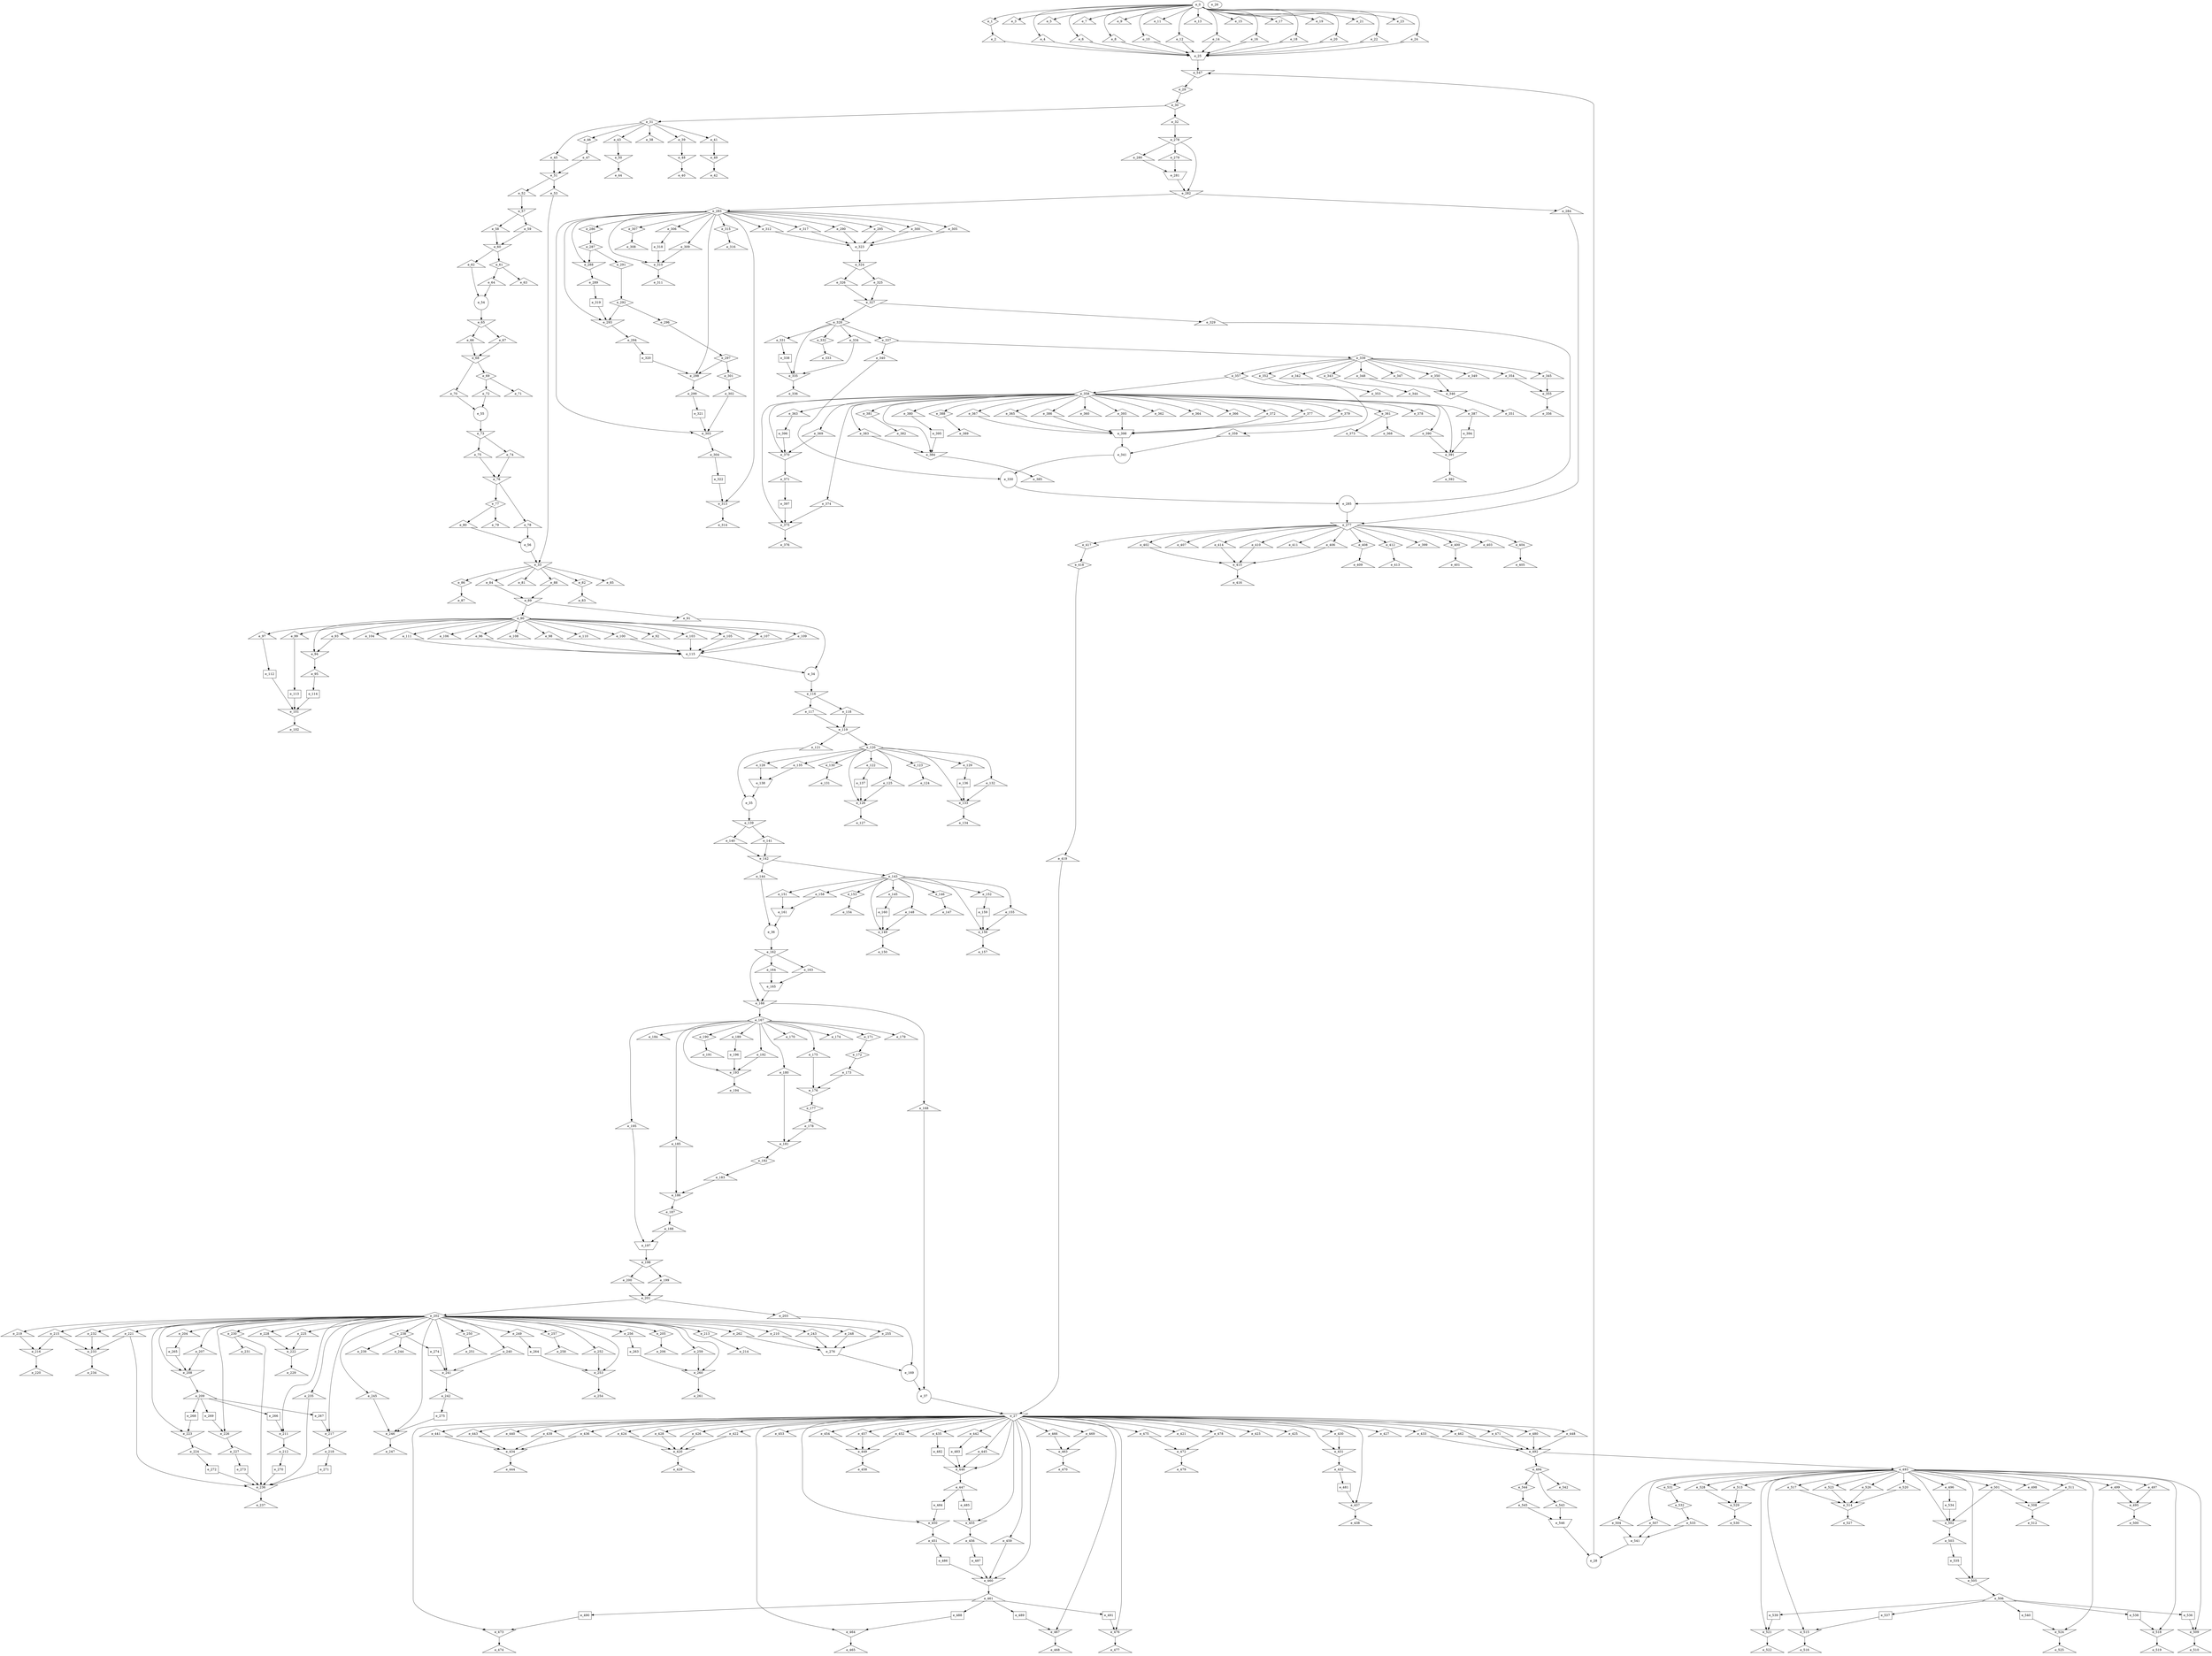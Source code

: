digraph control_path {
  e_0: entry_node : n ;
  e_1 [shape = diamond];
  e_2 [shape = triangle];
  e_3 [shape = triangle];
  e_4 [shape = triangle];
  e_5 [shape = triangle];
  e_6 [shape = triangle];
  e_7 [shape = triangle];
  e_8 [shape = triangle];
  e_9 [shape = triangle];
  e_10 [shape = triangle];
  e_11 [shape = triangle];
  e_12 [shape = triangle];
  e_13 [shape = triangle];
  e_14 [shape = triangle];
  e_15 [shape = triangle];
  e_16 [shape = triangle];
  e_17 [shape = triangle];
  e_18 [shape = triangle];
  e_19 [shape = triangle];
  e_20 [shape = triangle];
  e_21 [shape = triangle];
  e_22 [shape = triangle];
  e_23 [shape = triangle];
  e_24 [shape = triangle];
  e_25 [shape = invtrapezium];
  e_26: exit_node : s ;
  e_27 [shape = invtriangle];
  e_28 [shape = circle];
  e_29 [shape = diamond];
  e_30 [shape = diamond];
  e_31 [shape = diamond];
  e_32 [shape = triangle];
  e_33 [shape = invtriangle];
  e_34 [shape = circle];
  e_35 [shape = circle];
  e_36 [shape = circle];
  e_37 [shape = circle];
  e_38 [shape = triangle];
  e_39 [shape = triangle];
  e_40 [shape = triangle];
  e_41 [shape = triangle];
  e_42 [shape = triangle];
  e_43 [shape = triangle];
  e_44 [shape = triangle];
  e_45 [shape = triangle];
  e_46 [shape = diamond];
  e_47 [shape = triangle];
  e_48 [shape = invtriangle];
  e_49 [shape = invtriangle];
  e_50 [shape = invtriangle];
  e_51 [shape = invtriangle];
  e_52 [shape = triangle];
  e_53 [shape = triangle];
  e_54 [shape = circle];
  e_55 [shape = circle];
  e_56 [shape = circle];
  e_57 [shape = invtriangle];
  e_58 [shape = triangle];
  e_59 [shape = triangle];
  e_60 [shape = invtriangle];
  e_61 [shape = diamond];
  e_62 [shape = triangle];
  e_63 [shape = triangle];
  e_64 [shape = triangle];
  e_65 [shape = invtriangle];
  e_66 [shape = triangle];
  e_67 [shape = triangle];
  e_68 [shape = invtriangle];
  e_69 [shape = diamond];
  e_70 [shape = triangle];
  e_71 [shape = triangle];
  e_72 [shape = triangle];
  e_73 [shape = invtriangle];
  e_74 [shape = triangle];
  e_75 [shape = triangle];
  e_76 [shape = invtriangle];
  e_77 [shape = diamond];
  e_78 [shape = triangle];
  e_79 [shape = triangle];
  e_80 [shape = triangle];
  e_81 [shape = triangle];
  e_82 [shape = diamond];
  e_83 [shape = triangle];
  e_84 [shape = triangle];
  e_85 [shape = triangle];
  e_86 [shape = diamond];
  e_87 [shape = triangle];
  e_88 [shape = triangle];
  e_89 [shape = invtriangle];
  e_90 [shape = diamond];
  e_91 [shape = triangle];
  e_92 [shape = triangle];
  e_93 [shape = triangle];
  e_94 [shape = invtriangle];
  e_95 [shape = triangle];
  e_96 [shape = triangle];
  e_97 [shape = triangle];
  e_98 [shape = triangle];
  e_99 [shape = triangle];
  e_100 [shape = triangle];
  e_101 [shape = invtriangle];
  e_102 [shape = triangle];
  e_103 [shape = triangle];
  e_104 [shape = triangle];
  e_105 [shape = triangle];
  e_106 [shape = triangle];
  e_107 [shape = triangle];
  e_108 [shape = triangle];
  e_109 [shape = triangle];
  e_110 [shape = triangle];
  e_111 [shape = triangle];
  e_112 [shape = dot];
  e_113 [shape = dot];
  e_114 [shape = dot];
  e_115 [shape = invtrapezium];
  e_116 [shape = invtriangle];
  e_117 [shape = triangle];
  e_118 [shape = triangle];
  e_119 [shape = invtriangle];
  e_120 [shape = diamond];
  e_121 [shape = triangle];
  e_122 [shape = triangle];
  e_123 [shape = diamond];
  e_124 [shape = triangle];
  e_125 [shape = triangle];
  e_126 [shape = invtriangle];
  e_127 [shape = triangle];
  e_128 [shape = triangle];
  e_129 [shape = triangle];
  e_130 [shape = diamond];
  e_131 [shape = triangle];
  e_132 [shape = triangle];
  e_133 [shape = invtriangle];
  e_134 [shape = triangle];
  e_135 [shape = triangle];
  e_136 [shape = dot];
  e_137 [shape = dot];
  e_138 [shape = invtrapezium];
  e_139 [shape = invtriangle];
  e_140 [shape = triangle];
  e_141 [shape = triangle];
  e_142 [shape = invtriangle];
  e_143 [shape = diamond];
  e_144 [shape = triangle];
  e_145 [shape = triangle];
  e_146 [shape = diamond];
  e_147 [shape = triangle];
  e_148 [shape = triangle];
  e_149 [shape = invtriangle];
  e_150 [shape = triangle];
  e_151 [shape = triangle];
  e_152 [shape = triangle];
  e_153 [shape = diamond];
  e_154 [shape = triangle];
  e_155 [shape = triangle];
  e_156 [shape = invtriangle];
  e_157 [shape = triangle];
  e_158 [shape = triangle];
  e_159 [shape = dot];
  e_160 [shape = dot];
  e_161 [shape = invtrapezium];
  e_162 [shape = invtriangle];
  e_163 [shape = triangle];
  e_164 [shape = triangle];
  e_165 [shape = invtrapezium];
  e_166 [shape = invtriangle];
  e_167 [shape = diamond];
  e_168 [shape = triangle];
  e_169 [shape = circle];
  e_170 [shape = triangle];
  e_171 [shape = diamond];
  e_172 [shape = diamond];
  e_173 [shape = triangle];
  e_174 [shape = triangle];
  e_175 [shape = triangle];
  e_176 [shape = invtriangle];
  e_177 [shape = diamond];
  e_178 [shape = triangle];
  e_179 [shape = triangle];
  e_180 [shape = triangle];
  e_181 [shape = invtriangle];
  e_182 [shape = diamond];
  e_183 [shape = triangle];
  e_184 [shape = triangle];
  e_185 [shape = triangle];
  e_186 [shape = invtriangle];
  e_187 [shape = diamond];
  e_188 [shape = triangle];
  e_189 [shape = triangle];
  e_190 [shape = diamond];
  e_191 [shape = triangle];
  e_192 [shape = triangle];
  e_193 [shape = invtriangle];
  e_194 [shape = triangle];
  e_195 [shape = triangle];
  e_196 [shape = dot];
  e_197 [shape = invtrapezium];
  e_198 [shape = invtriangle];
  e_199 [shape = triangle];
  e_200 [shape = triangle];
  e_201 [shape = invtriangle];
  e_202 [shape = diamond];
  e_203 [shape = triangle];
  e_204 [shape = triangle];
  e_205 [shape = diamond];
  e_206 [shape = triangle];
  e_207 [shape = triangle];
  e_208 [shape = invtriangle];
  e_209 [shape = triangle];
  e_210 [shape = triangle];
  e_211 [shape = invtriangle];
  e_212 [shape = triangle];
  e_213 [shape = diamond];
  e_214 [shape = triangle];
  e_215 [shape = triangle];
  e_216 [shape = invtriangle];
  e_217 [shape = invtriangle];
  e_218 [shape = triangle];
  e_219 [shape = triangle];
  e_220 [shape = triangle];
  e_221 [shape = triangle];
  e_222 [shape = invtriangle];
  e_223 [shape = invtriangle];
  e_224 [shape = triangle];
  e_225 [shape = triangle];
  e_226 [shape = invtriangle];
  e_227 [shape = triangle];
  e_228 [shape = triangle];
  e_229 [shape = triangle];
  e_230 [shape = diamond];
  e_231 [shape = triangle];
  e_232 [shape = triangle];
  e_233 [shape = invtriangle];
  e_234 [shape = triangle];
  e_235 [shape = triangle];
  e_236 [shape = invtriangle];
  e_237 [shape = triangle];
  e_238 [shape = diamond];
  e_239 [shape = triangle];
  e_240 [shape = triangle];
  e_241 [shape = invtriangle];
  e_242 [shape = triangle];
  e_243 [shape = triangle];
  e_244 [shape = triangle];
  e_245 [shape = triangle];
  e_246 [shape = invtriangle];
  e_247 [shape = triangle];
  e_248 [shape = triangle];
  e_249 [shape = triangle];
  e_250 [shape = diamond];
  e_251 [shape = triangle];
  e_252 [shape = triangle];
  e_253 [shape = invtriangle];
  e_254 [shape = triangle];
  e_255 [shape = triangle];
  e_256 [shape = triangle];
  e_257 [shape = diamond];
  e_258 [shape = triangle];
  e_259 [shape = triangle];
  e_260 [shape = invtriangle];
  e_261 [shape = triangle];
  e_262 [shape = triangle];
  e_263 [shape = dot];
  e_264 [shape = dot];
  e_265 [shape = dot];
  e_266 [shape = dot];
  e_267 [shape = dot];
  e_268 [shape = dot];
  e_269 [shape = dot];
  e_270 [shape = dot];
  e_271 [shape = dot];
  e_272 [shape = dot];
  e_273 [shape = dot];
  e_274 [shape = dot];
  e_275 [shape = dot];
  e_276 [shape = invtrapezium];
  e_277 [shape = invtriangle];
  e_278 [shape = invtriangle];
  e_279 [shape = triangle];
  e_280 [shape = triangle];
  e_281 [shape = invtrapezium];
  e_282 [shape = invtriangle];
  e_283 [shape = diamond];
  e_284 [shape = triangle];
  e_285 [shape = circle];
  e_286 [shape = diamond];
  e_287 [shape = diamond];
  e_288 [shape = invtriangle];
  e_289 [shape = triangle];
  e_290 [shape = triangle];
  e_291 [shape = diamond];
  e_292 [shape = diamond];
  e_293 [shape = invtriangle];
  e_294 [shape = triangle];
  e_295 [shape = triangle];
  e_296 [shape = diamond];
  e_297 [shape = diamond];
  e_298 [shape = invtriangle];
  e_299 [shape = triangle];
  e_300 [shape = triangle];
  e_301 [shape = diamond];
  e_302 [shape = triangle];
  e_303 [shape = invtriangle];
  e_304 [shape = triangle];
  e_305 [shape = triangle];
  e_306 [shape = triangle];
  e_307 [shape = diamond];
  e_308 [shape = triangle];
  e_309 [shape = triangle];
  e_310 [shape = invtriangle];
  e_311 [shape = triangle];
  e_312 [shape = triangle];
  e_313 [shape = invtriangle];
  e_314 [shape = triangle];
  e_315 [shape = diamond];
  e_316 [shape = triangle];
  e_317 [shape = triangle];
  e_318 [shape = dot];
  e_319 [shape = dot];
  e_320 [shape = dot];
  e_321 [shape = dot];
  e_322 [shape = dot];
  e_323 [shape = invtrapezium];
  e_324 [shape = invtriangle];
  e_325 [shape = triangle];
  e_326 [shape = triangle];
  e_327 [shape = invtriangle];
  e_328 [shape = diamond];
  e_329 [shape = triangle];
  e_330 [shape = circle];
  e_331 [shape = triangle];
  e_332 [shape = diamond];
  e_333 [shape = triangle];
  e_334 [shape = triangle];
  e_335 [shape = invtriangle];
  e_336 [shape = triangle];
  e_337 [shape = diamond];
  e_338 [shape = dot];
  e_339 [shape = diamond];
  e_340 [shape = triangle];
  e_341 [shape = circle];
  e_342 [shape = triangle];
  e_343 [shape = diamond];
  e_344 [shape = triangle];
  e_345 [shape = triangle];
  e_346 [shape = invtriangle];
  e_347 [shape = triangle];
  e_348 [shape = triangle];
  e_349 [shape = triangle];
  e_350 [shape = triangle];
  e_351 [shape = triangle];
  e_352 [shape = diamond];
  e_353 [shape = triangle];
  e_354 [shape = triangle];
  e_355 [shape = invtriangle];
  e_356 [shape = triangle];
  e_357 [shape = diamond];
  e_358 [shape = diamond];
  e_359 [shape = triangle];
  e_360 [shape = triangle];
  e_361 [shape = diamond];
  e_362 [shape = triangle];
  e_363 [shape = triangle];
  e_364 [shape = triangle];
  e_365 [shape = triangle];
  e_366 [shape = triangle];
  e_367 [shape = triangle];
  e_368 [shape = triangle];
  e_369 [shape = triangle];
  e_370 [shape = invtriangle];
  e_371 [shape = triangle];
  e_372 [shape = triangle];
  e_373 [shape = triangle];
  e_374 [shape = triangle];
  e_375 [shape = invtriangle];
  e_376 [shape = triangle];
  e_377 [shape = triangle];
  e_378 [shape = triangle];
  e_379 [shape = triangle];
  e_380 [shape = triangle];
  e_381 [shape = diamond];
  e_382 [shape = triangle];
  e_383 [shape = triangle];
  e_384 [shape = invtriangle];
  e_385 [shape = triangle];
  e_386 [shape = triangle];
  e_387 [shape = triangle];
  e_388 [shape = diamond];
  e_389 [shape = triangle];
  e_390 [shape = triangle];
  e_391 [shape = invtriangle];
  e_392 [shape = triangle];
  e_393 [shape = triangle];
  e_394 [shape = dot];
  e_395 [shape = dot];
  e_396 [shape = dot];
  e_397 [shape = dot];
  e_398 [shape = invtrapezium];
  e_399 [shape = triangle];
  e_400 [shape = diamond];
  e_401 [shape = triangle];
  e_402 [shape = triangle];
  e_403 [shape = triangle];
  e_404 [shape = diamond];
  e_405 [shape = triangle];
  e_406 [shape = triangle];
  e_407 [shape = triangle];
  e_408 [shape = diamond];
  e_409 [shape = triangle];
  e_410 [shape = triangle];
  e_411 [shape = triangle];
  e_412 [shape = diamond];
  e_413 [shape = triangle];
  e_414 [shape = triangle];
  e_415 [shape = invtriangle];
  e_416 [shape = triangle];
  e_417 [shape = diamond];
  e_418 [shape = diamond];
  e_419 [shape = triangle];
  e_420 [shape = invtriangle];
  e_421 [shape = triangle];
  e_422 [shape = triangle];
  e_423 [shape = triangle];
  e_424 [shape = triangle];
  e_425 [shape = triangle];
  e_426 [shape = triangle];
  e_427 [shape = triangle];
  e_428 [shape = triangle];
  e_429 [shape = triangle];
  e_430 [shape = triangle];
  e_431 [shape = invtriangle];
  e_432 [shape = triangle];
  e_433 [shape = triangle];
  e_434 [shape = invtriangle];
  e_435 [shape = triangle];
  e_436 [shape = triangle];
  e_437 [shape = invtriangle];
  e_438 [shape = triangle];
  e_439 [shape = triangle];
  e_440 [shape = triangle];
  e_441 [shape = triangle];
  e_442 [shape = triangle];
  e_443 [shape = triangle];
  e_444 [shape = triangle];
  e_445 [shape = triangle];
  e_446 [shape = invtriangle];
  e_447 [shape = triangle];
  e_448 [shape = triangle];
  e_449 [shape = invtriangle];
  e_450 [shape = invtriangle];
  e_451 [shape = triangle];
  e_452 [shape = triangle];
  e_453 [shape = triangle];
  e_454 [shape = triangle];
  e_455 [shape = invtriangle];
  e_456 [shape = triangle];
  e_457 [shape = triangle];
  e_458 [shape = triangle];
  e_459 [shape = triangle];
  e_460 [shape = invtriangle];
  e_461 [shape = triangle];
  e_462 [shape = triangle];
  e_463 [shape = invtriangle];
  e_464 [shape = invtriangle];
  e_465 [shape = triangle];
  e_466 [shape = triangle];
  e_467 [shape = invtriangle];
  e_468 [shape = triangle];
  e_469 [shape = triangle];
  e_470 [shape = triangle];
  e_471 [shape = triangle];
  e_472 [shape = invtriangle];
  e_473 [shape = invtriangle];
  e_474 [shape = triangle];
  e_475 [shape = triangle];
  e_476 [shape = invtriangle];
  e_477 [shape = triangle];
  e_478 [shape = triangle];
  e_479 [shape = triangle];
  e_480 [shape = triangle];
  e_481 [shape = dot];
  e_482 [shape = dot];
  e_483 [shape = dot];
  e_484 [shape = dot];
  e_485 [shape = dot];
  e_486 [shape = dot];
  e_487 [shape = dot];
  e_488 [shape = dot];
  e_489 [shape = dot];
  e_490 [shape = dot];
  e_491 [shape = dot];
  e_492 [shape = invtriangle];
  e_493 [shape = diamond];
  e_494 [shape = diamond];
  e_495 [shape = invtriangle];
  e_496 [shape = triangle];
  e_497 [shape = triangle];
  e_498 [shape = triangle];
  e_499 [shape = triangle];
  e_500 [shape = triangle];
  e_501 [shape = triangle];
  e_502 [shape = invtriangle];
  e_503 [shape = triangle];
  e_504 [shape = triangle];
  e_505 [shape = invtriangle];
  e_506 [shape = triangle];
  e_507 [shape = triangle];
  e_508 [shape = invtriangle];
  e_509 [shape = invtriangle];
  e_510 [shape = triangle];
  e_511 [shape = triangle];
  e_512 [shape = triangle];
  e_513 [shape = triangle];
  e_514 [shape = invtriangle];
  e_515 [shape = invtriangle];
  e_516 [shape = triangle];
  e_517 [shape = triangle];
  e_518 [shape = invtriangle];
  e_519 [shape = triangle];
  e_520 [shape = triangle];
  e_521 [shape = invtriangle];
  e_522 [shape = triangle];
  e_523 [shape = triangle];
  e_524 [shape = invtriangle];
  e_525 [shape = triangle];
  e_526 [shape = triangle];
  e_527 [shape = triangle];
  e_528 [shape = triangle];
  e_529 [shape = invtriangle];
  e_530 [shape = triangle];
  e_531 [shape = diamond];
  e_532 [shape = diamond];
  e_533 [shape = triangle];
  e_534 [shape = dot];
  e_535 [shape = dot];
  e_536 [shape = dot];
  e_537 [shape = dot];
  e_538 [shape = dot];
  e_539 [shape = dot];
  e_540 [shape = dot];
  e_541 [shape = invtrapezium];
  e_542 [shape = triangle];
  e_543 [shape = triangle];
  e_544 [shape = diamond];
  e_545 [shape = triangle];
  e_546 [shape = invtrapezium];
  e_547 [shape = invtriangle];
  e_0 -> e_1;
  e_1 -> e_2;
  e_0 -> e_3;
  e_0 -> e_4;
  e_0 -> e_5;
  e_0 -> e_6;
  e_0 -> e_7;
  e_0 -> e_8;
  e_0 -> e_9;
  e_0 -> e_10;
  e_0 -> e_11;
  e_0 -> e_12;
  e_0 -> e_13;
  e_0 -> e_14;
  e_0 -> e_15;
  e_0 -> e_16;
  e_0 -> e_17;
  e_0 -> e_18;
  e_0 -> e_19;
  e_0 -> e_20;
  e_0 -> e_21;
  e_0 -> e_22;
  e_0 -> e_23;
  e_0 -> e_24;
  e_4 -> e_25;
  e_6 -> e_25;
  e_8 -> e_25;
  e_10 -> e_25;
  e_12 -> e_25;
  e_14 -> e_25;
  e_16 -> e_25;
  e_18 -> e_25;
  e_20 -> e_25;
  e_22 -> e_25;
  e_24 -> e_25;
  e_2 -> e_25;
  e_37 -> e_27;
  e_419 -> e_27;
  e_541 -> e_28;
  e_546 -> e_28;
  e_547 -> e_29;
  e_29 -> e_30;
  e_30 -> e_31;
  e_30 -> e_32;
  e_56 -> e_33;
  e_53 -> e_33;
  e_115 -> e_34;
  e_91 -> e_34;
  e_138 -> e_35;
  e_121 -> e_35;
  e_144 -> e_36;
  e_161 -> e_36;
  e_168 -> e_37;
  e_169 -> e_37;
  e_31 -> e_38;
  e_31 -> e_39;
  e_48 -> e_40;
  e_31 -> e_41;
  e_49 -> e_42;
  e_31 -> e_43;
  e_50 -> e_44;
  e_31 -> e_45;
  e_31 -> e_46;
  e_46 -> e_47;
  e_39 -> e_48;
  e_41 -> e_49;
  e_43 -> e_50;
  e_47 -> e_51;
  e_45 -> e_51;
  e_51 -> e_52;
  e_51 -> e_53;
  e_62 -> e_54;
  e_64 -> e_54;
  e_70 -> e_55;
  e_72 -> e_55;
  e_78 -> e_56;
  e_80 -> e_56;
  e_52 -> e_57;
  e_57 -> e_58;
  e_57 -> e_59;
  e_58 -> e_60;
  e_59 -> e_60;
  e_60 -> e_61;
  e_60 -> e_62;
  e_61 -> e_63;
  e_61 -> e_64;
  e_54 -> e_65;
  e_65 -> e_66;
  e_65 -> e_67;
  e_66 -> e_68;
  e_67 -> e_68;
  e_68 -> e_69;
  e_68 -> e_70;
  e_69 -> e_71;
  e_69 -> e_72;
  e_55 -> e_73;
  e_73 -> e_74;
  e_73 -> e_75;
  e_74 -> e_76;
  e_75 -> e_76;
  e_76 -> e_77;
  e_76 -> e_78;
  e_77 -> e_79;
  e_77 -> e_80;
  e_33 -> e_81;
  e_33 -> e_82;
  e_82 -> e_83;
  e_33 -> e_84;
  e_33 -> e_85;
  e_33 -> e_86;
  e_86 -> e_87;
  e_33 -> e_88;
  e_84 -> e_89;
  e_88 -> e_89;
  e_89 -> e_90;
  e_89 -> e_91;
  e_90 -> e_92;
  e_90 -> e_93;
  e_90 -> e_94;
  e_93 -> e_94;
  e_94 -> e_95;
  e_90 -> e_96;
  e_90 -> e_97;
  e_90 -> e_98;
  e_90 -> e_99;
  e_90 -> e_100;
  e_112 -> e_101;
  e_113 -> e_101;
  e_114 -> e_101;
  e_101 -> e_102;
  e_90 -> e_103;
  e_90 -> e_104;
  e_90 -> e_105;
  e_90 -> e_106;
  e_90 -> e_107;
  e_90 -> e_108;
  e_90 -> e_109;
  e_90 -> e_110;
  e_90 -> e_111;
  e_97 -> e_112;
  e_99 -> e_113;
  e_95 -> e_114;
  e_98 -> e_115;
  e_100 -> e_115;
  e_105 -> e_115;
  e_103 -> e_115;
  e_109 -> e_115;
  e_111 -> e_115;
  e_96 -> e_115;
  e_107 -> e_115;
  e_34 -> e_116;
  e_116 -> e_117;
  e_116 -> e_118;
  e_117 -> e_119;
  e_118 -> e_119;
  e_119 -> e_120;
  e_119 -> e_121;
  e_120 -> e_122;
  e_120 -> e_123;
  e_123 -> e_124;
  e_120 -> e_125;
  e_125 -> e_126;
  e_137 -> e_126;
  e_120 -> e_126;
  e_126 -> e_127;
  e_120 -> e_128;
  e_120 -> e_129;
  e_120 -> e_130;
  e_130 -> e_131;
  e_120 -> e_132;
  e_132 -> e_133;
  e_136 -> e_133;
  e_120 -> e_133;
  e_133 -> e_134;
  e_120 -> e_135;
  e_129 -> e_136;
  e_122 -> e_137;
  e_128 -> e_138;
  e_135 -> e_138;
  e_35 -> e_139;
  e_139 -> e_140;
  e_139 -> e_141;
  e_140 -> e_142;
  e_141 -> e_142;
  e_142 -> e_143;
  e_142 -> e_144;
  e_143 -> e_145;
  e_143 -> e_146;
  e_146 -> e_147;
  e_143 -> e_148;
  e_143 -> e_149;
  e_148 -> e_149;
  e_160 -> e_149;
  e_149 -> e_150;
  e_143 -> e_151;
  e_143 -> e_152;
  e_143 -> e_153;
  e_153 -> e_154;
  e_143 -> e_155;
  e_143 -> e_156;
  e_155 -> e_156;
  e_159 -> e_156;
  e_156 -> e_157;
  e_143 -> e_158;
  e_152 -> e_159;
  e_145 -> e_160;
  e_151 -> e_161;
  e_158 -> e_161;
  e_36 -> e_162;
  e_162 -> e_163;
  e_162 -> e_164;
  e_163 -> e_165;
  e_164 -> e_165;
  e_162 -> e_166;
  e_165 -> e_166;
  e_166 -> e_167;
  e_166 -> e_168;
  e_203 -> e_169;
  e_276 -> e_169;
  e_167 -> e_170;
  e_167 -> e_171;
  e_171 -> e_172;
  e_172 -> e_173;
  e_167 -> e_174;
  e_167 -> e_175;
  e_173 -> e_176;
  e_175 -> e_176;
  e_176 -> e_177;
  e_177 -> e_178;
  e_167 -> e_179;
  e_167 -> e_180;
  e_178 -> e_181;
  e_180 -> e_181;
  e_181 -> e_182;
  e_182 -> e_183;
  e_167 -> e_184;
  e_167 -> e_185;
  e_183 -> e_186;
  e_185 -> e_186;
  e_186 -> e_187;
  e_187 -> e_188;
  e_167 -> e_189;
  e_167 -> e_190;
  e_190 -> e_191;
  e_167 -> e_192;
  e_167 -> e_193;
  e_192 -> e_193;
  e_196 -> e_193;
  e_193 -> e_194;
  e_167 -> e_195;
  e_189 -> e_196;
  e_188 -> e_197;
  e_195 -> e_197;
  e_197 -> e_198;
  e_198 -> e_199;
  e_198 -> e_200;
  e_199 -> e_201;
  e_200 -> e_201;
  e_201 -> e_202;
  e_201 -> e_203;
  e_202 -> e_204;
  e_202 -> e_205;
  e_205 -> e_206;
  e_202 -> e_207;
  e_202 -> e_208;
  e_207 -> e_208;
  e_265 -> e_208;
  e_208 -> e_209;
  e_202 -> e_210;
  e_202 -> e_211;
  e_266 -> e_211;
  e_211 -> e_212;
  e_202 -> e_213;
  e_213 -> e_214;
  e_202 -> e_215;
  e_215 -> e_216;
  e_219 -> e_216;
  e_202 -> e_217;
  e_267 -> e_217;
  e_217 -> e_218;
  e_202 -> e_219;
  e_216 -> e_220;
  e_202 -> e_221;
  e_225 -> e_222;
  e_228 -> e_222;
  e_202 -> e_223;
  e_268 -> e_223;
  e_223 -> e_224;
  e_202 -> e_225;
  e_202 -> e_226;
  e_269 -> e_226;
  e_226 -> e_227;
  e_202 -> e_228;
  e_222 -> e_229;
  e_202 -> e_230;
  e_230 -> e_231;
  e_202 -> e_232;
  e_215 -> e_233;
  e_221 -> e_233;
  e_232 -> e_233;
  e_233 -> e_234;
  e_202 -> e_235;
  e_221 -> e_236;
  e_230 -> e_236;
  e_235 -> e_236;
  e_270 -> e_236;
  e_271 -> e_236;
  e_272 -> e_236;
  e_273 -> e_236;
  e_236 -> e_237;
  e_202 -> e_238;
  e_238 -> e_239;
  e_202 -> e_240;
  e_202 -> e_241;
  e_240 -> e_241;
  e_274 -> e_241;
  e_241 -> e_242;
  e_202 -> e_243;
  e_238 -> e_244;
  e_202 -> e_245;
  e_202 -> e_246;
  e_245 -> e_246;
  e_275 -> e_246;
  e_246 -> e_247;
  e_202 -> e_248;
  e_202 -> e_249;
  e_202 -> e_250;
  e_250 -> e_251;
  e_202 -> e_252;
  e_202 -> e_253;
  e_252 -> e_253;
  e_264 -> e_253;
  e_253 -> e_254;
  e_202 -> e_255;
  e_202 -> e_256;
  e_202 -> e_257;
  e_257 -> e_258;
  e_202 -> e_259;
  e_202 -> e_260;
  e_259 -> e_260;
  e_263 -> e_260;
  e_260 -> e_261;
  e_202 -> e_262;
  e_256 -> e_263;
  e_249 -> e_264;
  e_204 -> e_265;
  e_209 -> e_266;
  e_209 -> e_267;
  e_209 -> e_268;
  e_209 -> e_269;
  e_212 -> e_270;
  e_218 -> e_271;
  e_224 -> e_272;
  e_227 -> e_273;
  e_238 -> e_274;
  e_242 -> e_275;
  e_210 -> e_276;
  e_243 -> e_276;
  e_248 -> e_276;
  e_255 -> e_276;
  e_262 -> e_276;
  e_284 -> e_277;
  e_285 -> e_277;
  e_32 -> e_278;
  e_278 -> e_279;
  e_278 -> e_280;
  e_279 -> e_281;
  e_280 -> e_281;
  e_278 -> e_282;
  e_281 -> e_282;
  e_282 -> e_283;
  e_282 -> e_284;
  e_329 -> e_285;
  e_330 -> e_285;
  e_283 -> e_286;
  e_286 -> e_287;
  e_283 -> e_288;
  e_287 -> e_288;
  e_288 -> e_289;
  e_283 -> e_290;
  e_287 -> e_291;
  e_291 -> e_292;
  e_283 -> e_293;
  e_292 -> e_293;
  e_319 -> e_293;
  e_293 -> e_294;
  e_283 -> e_295;
  e_292 -> e_296;
  e_296 -> e_297;
  e_283 -> e_298;
  e_297 -> e_298;
  e_320 -> e_298;
  e_298 -> e_299;
  e_283 -> e_300;
  e_297 -> e_301;
  e_301 -> e_302;
  e_283 -> e_303;
  e_302 -> e_303;
  e_321 -> e_303;
  e_303 -> e_304;
  e_283 -> e_305;
  e_283 -> e_306;
  e_283 -> e_307;
  e_307 -> e_308;
  e_283 -> e_309;
  e_283 -> e_310;
  e_309 -> e_310;
  e_318 -> e_310;
  e_310 -> e_311;
  e_283 -> e_312;
  e_283 -> e_313;
  e_322 -> e_313;
  e_313 -> e_314;
  e_283 -> e_315;
  e_315 -> e_316;
  e_283 -> e_317;
  e_306 -> e_318;
  e_289 -> e_319;
  e_294 -> e_320;
  e_299 -> e_321;
  e_304 -> e_322;
  e_290 -> e_323;
  e_295 -> e_323;
  e_300 -> e_323;
  e_305 -> e_323;
  e_312 -> e_323;
  e_317 -> e_323;
  e_323 -> e_324;
  e_324 -> e_325;
  e_324 -> e_326;
  e_325 -> e_327;
  e_326 -> e_327;
  e_327 -> e_328;
  e_327 -> e_329;
  e_340 -> e_330;
  e_341 -> e_330;
  e_328 -> e_331;
  e_328 -> e_332;
  e_332 -> e_333;
  e_328 -> e_334;
  e_328 -> e_335;
  e_334 -> e_335;
  e_338 -> e_335;
  e_335 -> e_336;
  e_328 -> e_337;
  e_331 -> e_338;
  e_337 -> e_339;
  e_337 -> e_340;
  e_359 -> e_341;
  e_398 -> e_341;
  e_339 -> e_342;
  e_339 -> e_343;
  e_343 -> e_344;
  e_339 -> e_345;
  e_348 -> e_346;
  e_350 -> e_346;
  e_339 -> e_347;
  e_339 -> e_348;
  e_339 -> e_349;
  e_339 -> e_350;
  e_346 -> e_351;
  e_339 -> e_352;
  e_352 -> e_353;
  e_339 -> e_354;
  e_345 -> e_355;
  e_354 -> e_355;
  e_355 -> e_356;
  e_339 -> e_357;
  e_357 -> e_358;
  e_357 -> e_359;
  e_358 -> e_360;
  e_358 -> e_361;
  e_358 -> e_362;
  e_358 -> e_363;
  e_358 -> e_364;
  e_358 -> e_365;
  e_358 -> e_366;
  e_358 -> e_367;
  e_361 -> e_368;
  e_358 -> e_369;
  e_358 -> e_370;
  e_369 -> e_370;
  e_396 -> e_370;
  e_370 -> e_371;
  e_358 -> e_372;
  e_361 -> e_373;
  e_358 -> e_374;
  e_358 -> e_375;
  e_374 -> e_375;
  e_397 -> e_375;
  e_375 -> e_376;
  e_358 -> e_377;
  e_358 -> e_378;
  e_358 -> e_379;
  e_358 -> e_380;
  e_358 -> e_381;
  e_381 -> e_382;
  e_358 -> e_383;
  e_358 -> e_384;
  e_383 -> e_384;
  e_395 -> e_384;
  e_384 -> e_385;
  e_358 -> e_386;
  e_358 -> e_387;
  e_358 -> e_388;
  e_388 -> e_389;
  e_358 -> e_390;
  e_358 -> e_391;
  e_390 -> e_391;
  e_394 -> e_391;
  e_391 -> e_392;
  e_358 -> e_393;
  e_387 -> e_394;
  e_380 -> e_395;
  e_363 -> e_396;
  e_371 -> e_397;
  e_365 -> e_398;
  e_367 -> e_398;
  e_372 -> e_398;
  e_377 -> e_398;
  e_379 -> e_398;
  e_386 -> e_398;
  e_393 -> e_398;
  e_277 -> e_399;
  e_277 -> e_400;
  e_400 -> e_401;
  e_277 -> e_402;
  e_277 -> e_403;
  e_277 -> e_404;
  e_404 -> e_405;
  e_277 -> e_406;
  e_277 -> e_407;
  e_277 -> e_408;
  e_408 -> e_409;
  e_277 -> e_410;
  e_277 -> e_411;
  e_277 -> e_412;
  e_412 -> e_413;
  e_277 -> e_414;
  e_402 -> e_415;
  e_406 -> e_415;
  e_410 -> e_415;
  e_414 -> e_415;
  e_415 -> e_416;
  e_277 -> e_417;
  e_417 -> e_418;
  e_418 -> e_419;
  e_422 -> e_420;
  e_424 -> e_420;
  e_426 -> e_420;
  e_428 -> e_420;
  e_27 -> e_421;
  e_27 -> e_422;
  e_27 -> e_423;
  e_27 -> e_424;
  e_27 -> e_425;
  e_27 -> e_426;
  e_27 -> e_427;
  e_27 -> e_428;
  e_420 -> e_429;
  e_27 -> e_430;
  e_27 -> e_431;
  e_430 -> e_431;
  e_431 -> e_432;
  e_27 -> e_433;
  e_436 -> e_434;
  e_439 -> e_434;
  e_441 -> e_434;
  e_443 -> e_434;
  e_27 -> e_435;
  e_27 -> e_436;
  e_27 -> e_437;
  e_481 -> e_437;
  e_437 -> e_438;
  e_27 -> e_439;
  e_27 -> e_440;
  e_27 -> e_441;
  e_27 -> e_442;
  e_27 -> e_443;
  e_434 -> e_444;
  e_27 -> e_445;
  e_27 -> e_446;
  e_445 -> e_446;
  e_482 -> e_446;
  e_483 -> e_446;
  e_446 -> e_447;
  e_27 -> e_448;
  e_452 -> e_449;
  e_454 -> e_449;
  e_457 -> e_449;
  e_27 -> e_450;
  e_484 -> e_450;
  e_450 -> e_451;
  e_27 -> e_452;
  e_27 -> e_453;
  e_27 -> e_454;
  e_27 -> e_455;
  e_485 -> e_455;
  e_455 -> e_456;
  e_27 -> e_457;
  e_449 -> e_458;
  e_27 -> e_459;
  e_27 -> e_460;
  e_459 -> e_460;
  e_486 -> e_460;
  e_487 -> e_460;
  e_460 -> e_461;
  e_27 -> e_462;
  e_466 -> e_463;
  e_469 -> e_463;
  e_27 -> e_464;
  e_488 -> e_464;
  e_464 -> e_465;
  e_27 -> e_466;
  e_27 -> e_467;
  e_489 -> e_467;
  e_467 -> e_468;
  e_27 -> e_469;
  e_463 -> e_470;
  e_27 -> e_471;
  e_475 -> e_472;
  e_478 -> e_472;
  e_27 -> e_473;
  e_490 -> e_473;
  e_473 -> e_474;
  e_27 -> e_475;
  e_27 -> e_476;
  e_491 -> e_476;
  e_476 -> e_477;
  e_27 -> e_478;
  e_472 -> e_479;
  e_27 -> e_480;
  e_432 -> e_481;
  e_435 -> e_482;
  e_442 -> e_483;
  e_447 -> e_484;
  e_447 -> e_485;
  e_451 -> e_486;
  e_456 -> e_487;
  e_461 -> e_488;
  e_461 -> e_489;
  e_461 -> e_490;
  e_461 -> e_491;
  e_433 -> e_492;
  e_448 -> e_492;
  e_462 -> e_492;
  e_471 -> e_492;
  e_480 -> e_492;
  e_492 -> e_493;
  e_492 -> e_494;
  e_497 -> e_495;
  e_499 -> e_495;
  e_493 -> e_496;
  e_493 -> e_497;
  e_493 -> e_498;
  e_493 -> e_499;
  e_495 -> e_500;
  e_493 -> e_501;
  e_493 -> e_502;
  e_501 -> e_502;
  e_534 -> e_502;
  e_502 -> e_503;
  e_493 -> e_504;
  e_493 -> e_505;
  e_535 -> e_505;
  e_505 -> e_506;
  e_493 -> e_507;
  e_501 -> e_508;
  e_511 -> e_508;
  e_493 -> e_509;
  e_536 -> e_509;
  e_509 -> e_510;
  e_493 -> e_511;
  e_508 -> e_512;
  e_493 -> e_513;
  e_517 -> e_514;
  e_520 -> e_514;
  e_523 -> e_514;
  e_526 -> e_514;
  e_493 -> e_515;
  e_537 -> e_515;
  e_515 -> e_516;
  e_493 -> e_517;
  e_493 -> e_518;
  e_538 -> e_518;
  e_518 -> e_519;
  e_493 -> e_520;
  e_493 -> e_521;
  e_539 -> e_521;
  e_521 -> e_522;
  e_493 -> e_523;
  e_493 -> e_524;
  e_540 -> e_524;
  e_524 -> e_525;
  e_493 -> e_526;
  e_514 -> e_527;
  e_493 -> e_528;
  e_513 -> e_529;
  e_528 -> e_529;
  e_529 -> e_530;
  e_493 -> e_531;
  e_531 -> e_532;
  e_532 -> e_533;
  e_496 -> e_534;
  e_503 -> e_535;
  e_506 -> e_536;
  e_506 -> e_537;
  e_506 -> e_538;
  e_506 -> e_539;
  e_506 -> e_540;
  e_504 -> e_541;
  e_507 -> e_541;
  e_533 -> e_541;
  e_494 -> e_542;
  e_494 -> e_543;
  e_494 -> e_544;
  e_544 -> e_545;
  e_543 -> e_546;
  e_545 -> e_546;
  e_28 -> e_547;
  e_25 -> e_547;
}
